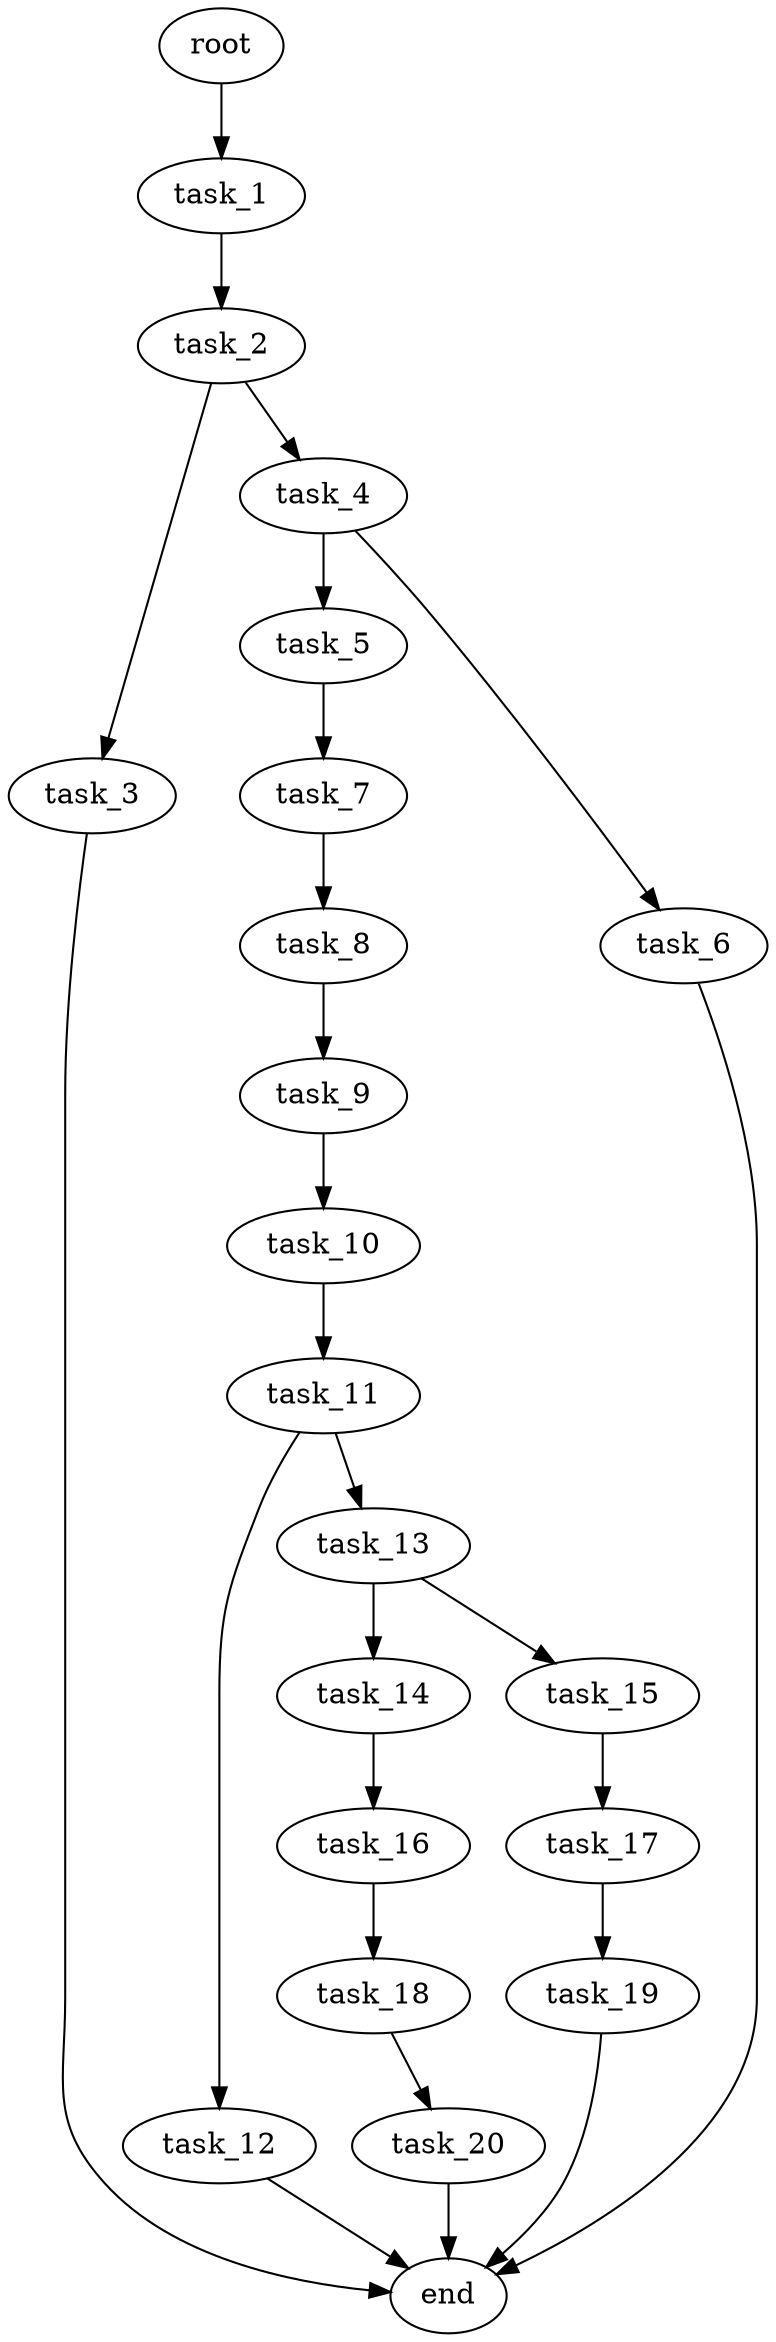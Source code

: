 digraph G {
  root [size="0.000000e+00"];
  task_1 [size="1.157987e+09"];
  task_2 [size="7.207497e+10"];
  task_3 [size="6.817422e+10"];
  task_4 [size="5.370166e+10"];
  task_5 [size="2.668985e+10"];
  task_6 [size="6.409977e+10"];
  task_7 [size="1.116410e+10"];
  task_8 [size="4.348218e+10"];
  task_9 [size="4.537783e+10"];
  task_10 [size="9.538205e+10"];
  task_11 [size="8.758654e+10"];
  task_12 [size="2.634627e+10"];
  task_13 [size="5.006361e+10"];
  task_14 [size="1.787340e+10"];
  task_15 [size="9.126366e+10"];
  task_16 [size="8.705315e+10"];
  task_17 [size="2.985149e+10"];
  task_18 [size="6.389856e+10"];
  task_19 [size="6.090093e+10"];
  task_20 [size="1.529240e+10"];
  end [size="0.000000e+00"];

  root -> task_1 [size="1.000000e-12"];
  task_1 -> task_2 [size="7.207497e+08"];
  task_2 -> task_3 [size="6.817422e+08"];
  task_2 -> task_4 [size="5.370166e+08"];
  task_3 -> end [size="1.000000e-12"];
  task_4 -> task_5 [size="2.668985e+08"];
  task_4 -> task_6 [size="6.409977e+08"];
  task_5 -> task_7 [size="1.116410e+08"];
  task_6 -> end [size="1.000000e-12"];
  task_7 -> task_8 [size="4.348218e+08"];
  task_8 -> task_9 [size="4.537783e+08"];
  task_9 -> task_10 [size="9.538205e+08"];
  task_10 -> task_11 [size="8.758654e+08"];
  task_11 -> task_12 [size="2.634627e+08"];
  task_11 -> task_13 [size="5.006361e+08"];
  task_12 -> end [size="1.000000e-12"];
  task_13 -> task_14 [size="1.787340e+08"];
  task_13 -> task_15 [size="9.126366e+08"];
  task_14 -> task_16 [size="8.705315e+08"];
  task_15 -> task_17 [size="2.985149e+08"];
  task_16 -> task_18 [size="6.389856e+08"];
  task_17 -> task_19 [size="6.090093e+08"];
  task_18 -> task_20 [size="1.529240e+08"];
  task_19 -> end [size="1.000000e-12"];
  task_20 -> end [size="1.000000e-12"];
}
